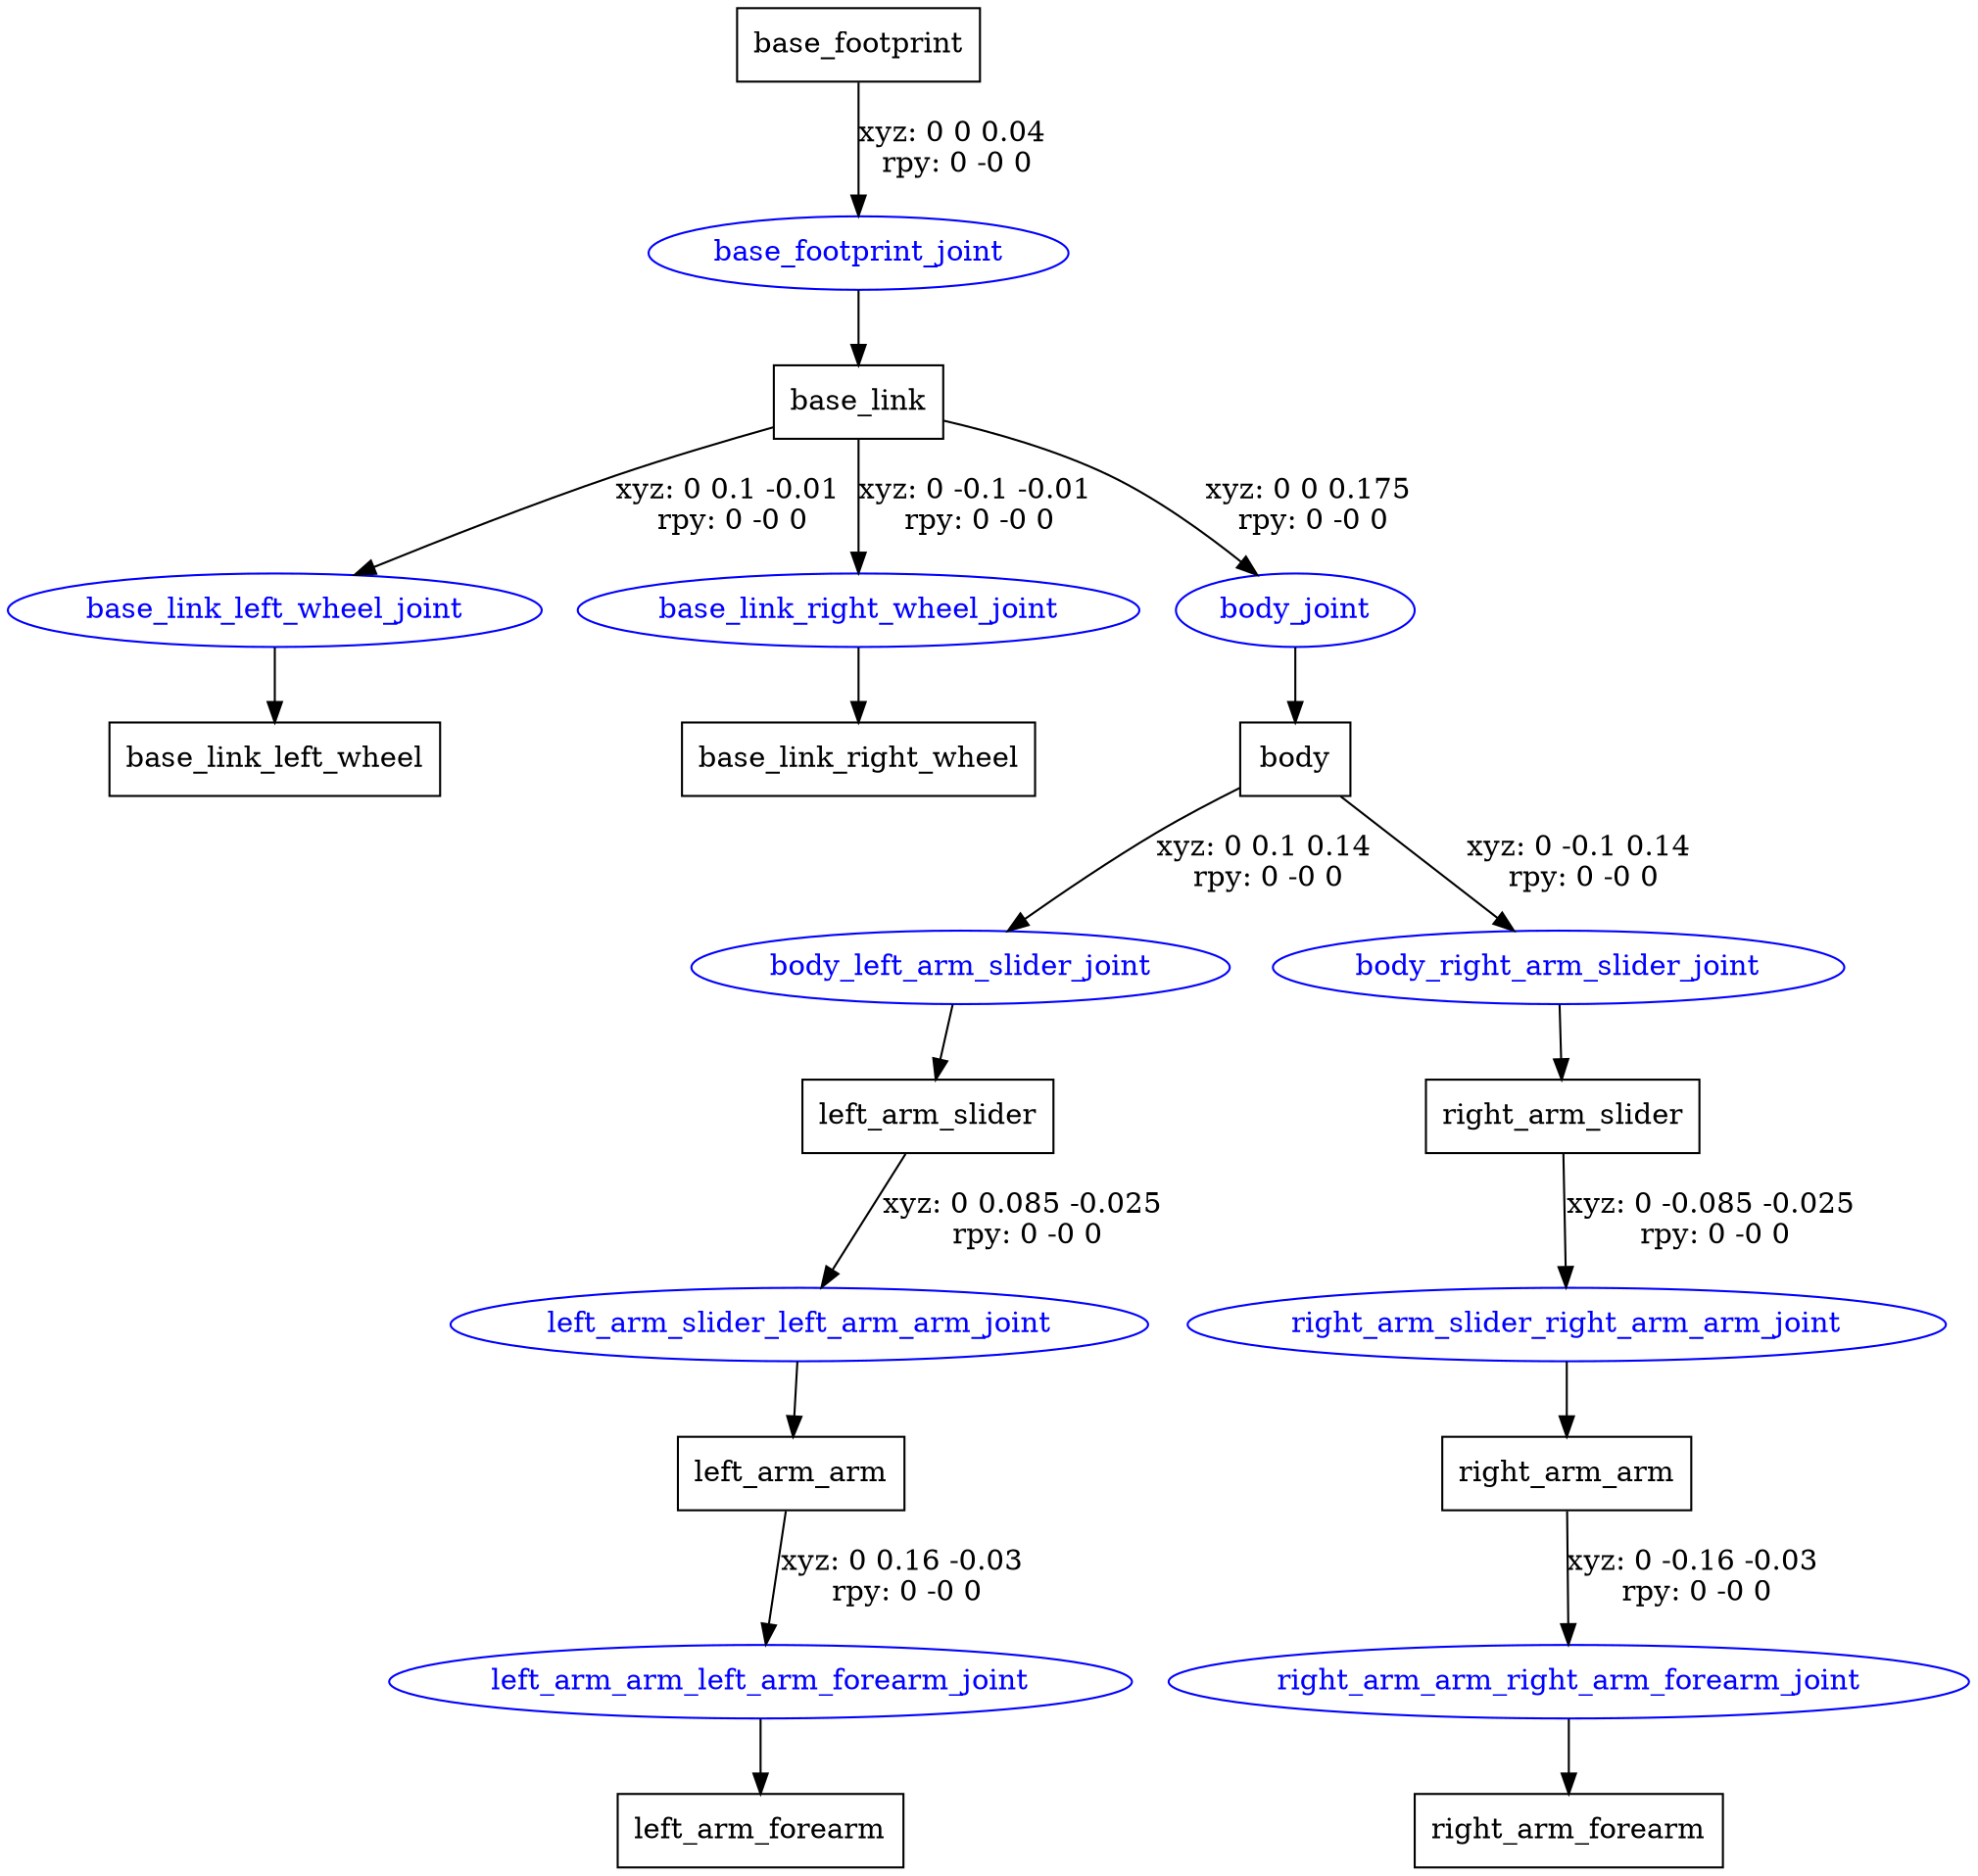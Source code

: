digraph G {
node [shape=box];
"base_footprint" [label="base_footprint"];
"base_link" [label="base_link"];
"base_link_left_wheel" [label="base_link_left_wheel"];
"base_link_right_wheel" [label="base_link_right_wheel"];
"body" [label="body"];
"left_arm_slider" [label="left_arm_slider"];
"left_arm_arm" [label="left_arm_arm"];
"left_arm_forearm" [label="left_arm_forearm"];
"right_arm_slider" [label="right_arm_slider"];
"right_arm_arm" [label="right_arm_arm"];
"right_arm_forearm" [label="right_arm_forearm"];
node [shape=ellipse, color=blue, fontcolor=blue];
"base_footprint" -> "base_footprint_joint" [label="xyz: 0 0 0.04 \nrpy: 0 -0 0"]
"base_footprint_joint" -> "base_link"
"base_link" -> "base_link_left_wheel_joint" [label="xyz: 0 0.1 -0.01 \nrpy: 0 -0 0"]
"base_link_left_wheel_joint" -> "base_link_left_wheel"
"base_link" -> "base_link_right_wheel_joint" [label="xyz: 0 -0.1 -0.01 \nrpy: 0 -0 0"]
"base_link_right_wheel_joint" -> "base_link_right_wheel"
"base_link" -> "body_joint" [label="xyz: 0 0 0.175 \nrpy: 0 -0 0"]
"body_joint" -> "body"
"body" -> "body_left_arm_slider_joint" [label="xyz: 0 0.1 0.14 \nrpy: 0 -0 0"]
"body_left_arm_slider_joint" -> "left_arm_slider"
"left_arm_slider" -> "left_arm_slider_left_arm_arm_joint" [label="xyz: 0 0.085 -0.025 \nrpy: 0 -0 0"]
"left_arm_slider_left_arm_arm_joint" -> "left_arm_arm"
"left_arm_arm" -> "left_arm_arm_left_arm_forearm_joint" [label="xyz: 0 0.16 -0.03 \nrpy: 0 -0 0"]
"left_arm_arm_left_arm_forearm_joint" -> "left_arm_forearm"
"body" -> "body_right_arm_slider_joint" [label="xyz: 0 -0.1 0.14 \nrpy: 0 -0 0"]
"body_right_arm_slider_joint" -> "right_arm_slider"
"right_arm_slider" -> "right_arm_slider_right_arm_arm_joint" [label="xyz: 0 -0.085 -0.025 \nrpy: 0 -0 0"]
"right_arm_slider_right_arm_arm_joint" -> "right_arm_arm"
"right_arm_arm" -> "right_arm_arm_right_arm_forearm_joint" [label="xyz: 0 -0.16 -0.03 \nrpy: 0 -0 0"]
"right_arm_arm_right_arm_forearm_joint" -> "right_arm_forearm"
}
